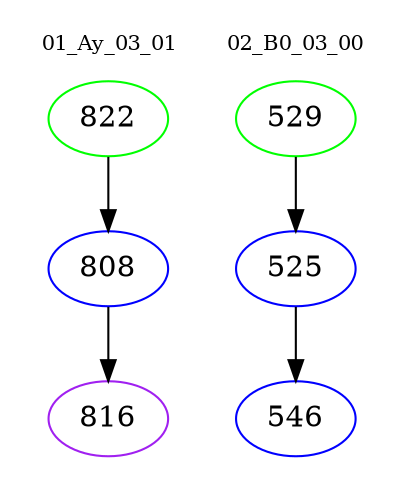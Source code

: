 digraph{
subgraph cluster_0 {
color = white
label = "01_Ay_03_01";
fontsize=10;
T0_822 [label="822", color="green"]
T0_822 -> T0_808 [color="black"]
T0_808 [label="808", color="blue"]
T0_808 -> T0_816 [color="black"]
T0_816 [label="816", color="purple"]
}
subgraph cluster_1 {
color = white
label = "02_B0_03_00";
fontsize=10;
T1_529 [label="529", color="green"]
T1_529 -> T1_525 [color="black"]
T1_525 [label="525", color="blue"]
T1_525 -> T1_546 [color="black"]
T1_546 [label="546", color="blue"]
}
}
